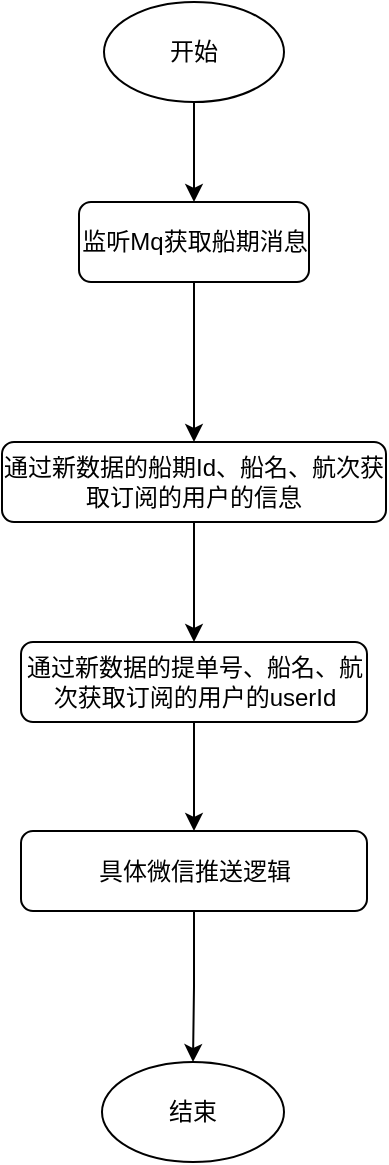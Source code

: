 <mxfile pages="1" version="11.2.8" type="github"><diagram id="Lbm8xhhWIAyDT-mwUrQi" name="第 1 页"><mxGraphModel dx="1422" dy="762" grid="1" gridSize="10" guides="1" tooltips="1" connect="1" arrows="1" fold="1" page="1" pageScale="1" pageWidth="827" pageHeight="1169" math="0" shadow="0"><root><mxCell id="0"/><mxCell id="1" parent="0"/><mxCell id="2_FPtIYD1-ZynqiuI3-B-1" style="edgeStyle=orthogonalEdgeStyle;rounded=0;orthogonalLoop=1;jettySize=auto;html=1;exitX=0.5;exitY=1;exitDx=0;exitDy=0;entryX=0.5;entryY=0;entryDx=0;entryDy=0;" edge="1" parent="1" source="2_FPtIYD1-ZynqiuI3-B-2" target="2_FPtIYD1-ZynqiuI3-B-4"><mxGeometry relative="1" as="geometry"/></mxCell><mxCell id="2_FPtIYD1-ZynqiuI3-B-2" value="开始" style="ellipse;whiteSpace=wrap;html=1;" vertex="1" parent="1"><mxGeometry x="330" y="50" width="90" height="50" as="geometry"/></mxCell><mxCell id="2_FPtIYD1-ZynqiuI3-B-3" value="" style="edgeStyle=orthogonalEdgeStyle;rounded=0;orthogonalLoop=1;jettySize=auto;html=1;" edge="1" parent="1" source="2_FPtIYD1-ZynqiuI3-B-4" target="2_FPtIYD1-ZynqiuI3-B-6"><mxGeometry relative="1" as="geometry"/></mxCell><mxCell id="2_FPtIYD1-ZynqiuI3-B-4" value="监听Mq获取船期消息" style="rounded=1;whiteSpace=wrap;html=1;" vertex="1" parent="1"><mxGeometry x="317.5" y="150" width="115" height="40" as="geometry"/></mxCell><mxCell id="2_FPtIYD1-ZynqiuI3-B-5" value="" style="edgeStyle=orthogonalEdgeStyle;rounded=0;orthogonalLoop=1;jettySize=auto;html=1;" edge="1" parent="1" source="2_FPtIYD1-ZynqiuI3-B-6" target="2_FPtIYD1-ZynqiuI3-B-8"><mxGeometry relative="1" as="geometry"/></mxCell><mxCell id="2_FPtIYD1-ZynqiuI3-B-6" value="通过新数据的船期Id、船名、航次获取订阅的用户的信息" style="rounded=1;whiteSpace=wrap;html=1;" vertex="1" parent="1"><mxGeometry x="279" y="270" width="192" height="40" as="geometry"/></mxCell><mxCell id="2_FPtIYD1-ZynqiuI3-B-7" value="" style="edgeStyle=orthogonalEdgeStyle;rounded=0;orthogonalLoop=1;jettySize=auto;html=1;" edge="1" parent="1" source="2_FPtIYD1-ZynqiuI3-B-8" target="2_FPtIYD1-ZynqiuI3-B-10"><mxGeometry relative="1" as="geometry"/></mxCell><mxCell id="2_FPtIYD1-ZynqiuI3-B-8" value="通过新数据的提单号、船名、航次获取订阅的用户的userId" style="rounded=1;whiteSpace=wrap;html=1;" vertex="1" parent="1"><mxGeometry x="288.5" y="370" width="173" height="40" as="geometry"/></mxCell><mxCell id="2_FPtIYD1-ZynqiuI3-B-9" style="edgeStyle=orthogonalEdgeStyle;rounded=0;orthogonalLoop=1;jettySize=auto;html=1;exitX=0.5;exitY=1;exitDx=0;exitDy=0;entryX=0.5;entryY=0;entryDx=0;entryDy=0;" edge="1" parent="1" source="2_FPtIYD1-ZynqiuI3-B-10" target="2_FPtIYD1-ZynqiuI3-B-11"><mxGeometry relative="1" as="geometry"/></mxCell><mxCell id="2_FPtIYD1-ZynqiuI3-B-10" value="具体微信推送逻辑" style="rounded=1;whiteSpace=wrap;html=1;" vertex="1" parent="1"><mxGeometry x="288.5" y="464.5" width="173" height="40" as="geometry"/></mxCell><mxCell id="2_FPtIYD1-ZynqiuI3-B-11" value="结束" style="ellipse;whiteSpace=wrap;html=1;" vertex="1" parent="1"><mxGeometry x="329" y="580" width="91" height="50" as="geometry"/></mxCell></root></mxGraphModel></diagram></mxfile>